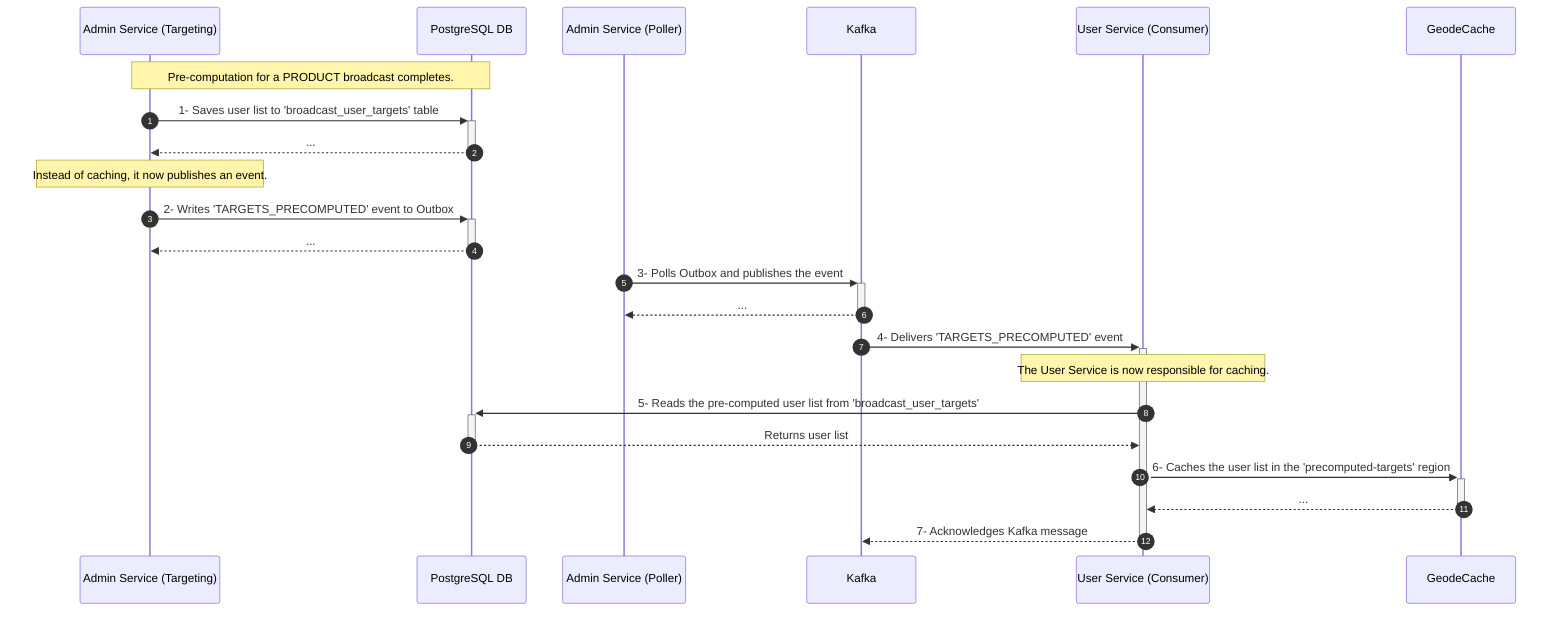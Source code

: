 sequenceDiagram
    autonumber

    participant TargetingSvc as Admin Service (Targeting)
    participant DB as PostgreSQL DB
    participant OutboxPoller as Admin Service (Poller)
    participant Kafka
    participant Orchestrator as User Service (Consumer)
    participant GeodeCache

    note over TargetingSvc, DB: Pre-computation for a PRODUCT broadcast completes.
    TargetingSvc->>+DB: 1- Saves user list to 'broadcast_user_targets' table
    DB-->>-TargetingSvc: ...

    note over TargetingSvc: Instead of caching, it now publishes an event.
    TargetingSvc->>+DB: 2- Writes 'TARGETS_PRECOMPUTED' event to Outbox
    DB-->>-TargetingSvc: ...

    OutboxPoller->>+Kafka: 3- Polls Outbox and publishes the event
    Kafka-->>-OutboxPoller: ...

    Kafka->>+Orchestrator: 4- Delivers 'TARGETS_PRECOMPUTED' event
    
    note over Orchestrator: The User Service is now responsible for caching.
    Orchestrator->>+DB: 5- Reads the pre-computed user list from 'broadcast_user_targets'
    DB-->>-Orchestrator: Returns user list

    Orchestrator->>+GeodeCache: 6- Caches the user list in the 'precomputed-targets' region
    GeodeCache-->>-Orchestrator: ... 
    
    Orchestrator-->>-Kafka: 7- Acknowledges Kafka message